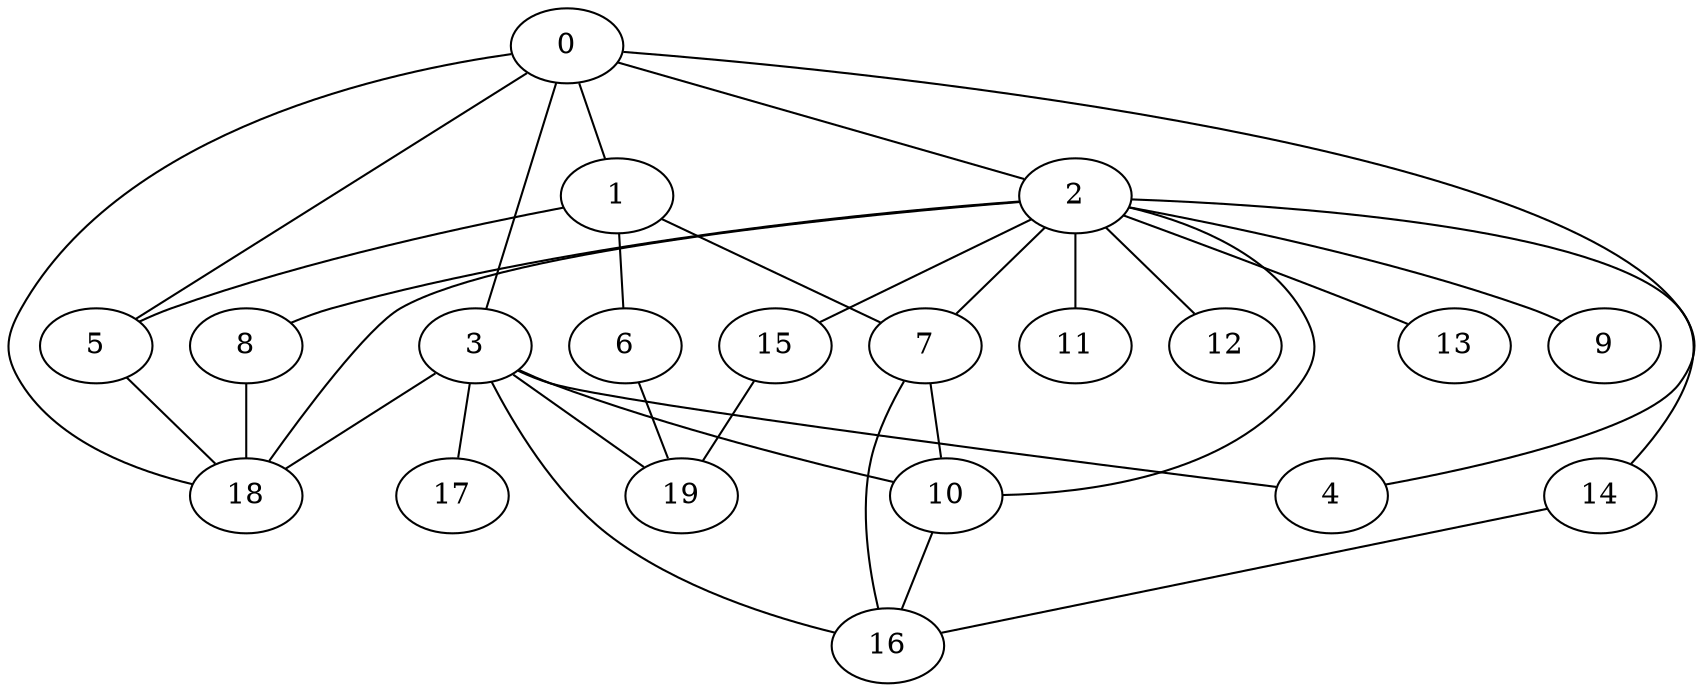 graph graphname {0--1
0--2
0--3
0--4
0--5
0--18
1--5
1--6
1--7
2--7
2--8
2--9
2--10
2--11
2--12
2--13
2--14
2--15
2--18
3--4
3--10
3--16
3--17
3--18
3--19
5--18
6--19
7--10
7--16
8--18
10--16
14--16
15--19
}